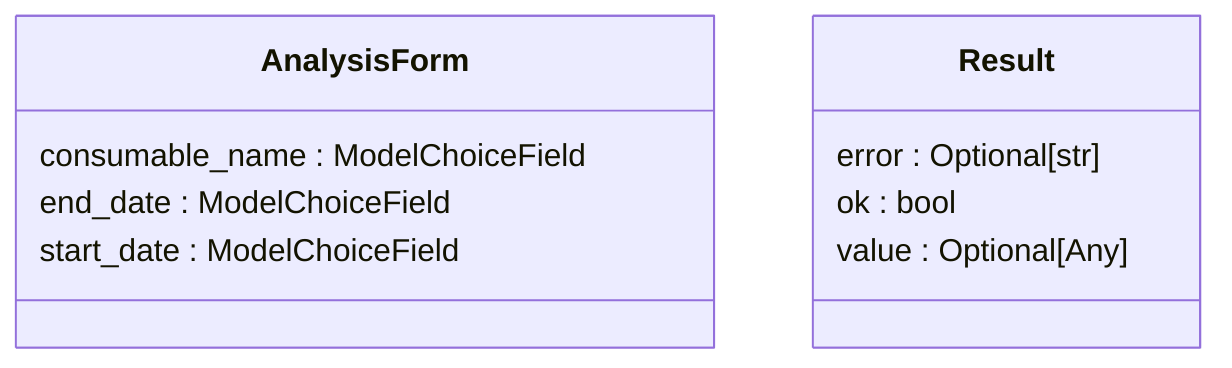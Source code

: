 classDiagram
  class AnalysisForm {
    consumable_name : ModelChoiceField
    end_date : ModelChoiceField
    start_date : ModelChoiceField
  }
  class Result {
    error : Optional[str]
    ok : bool
    value : Optional[Any]
  }